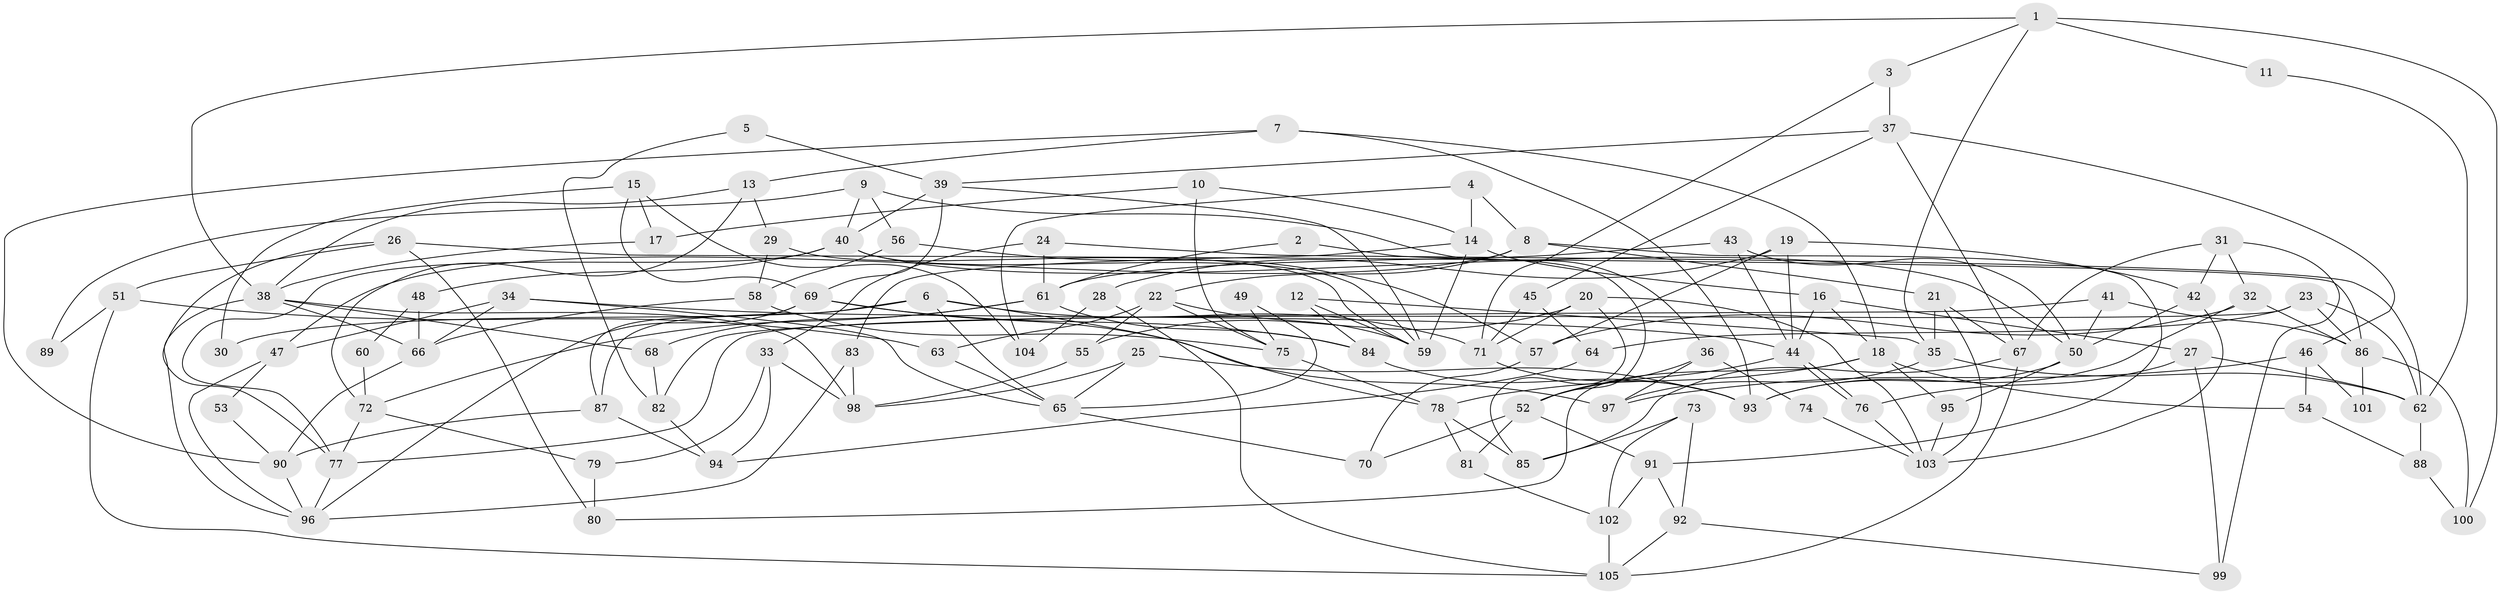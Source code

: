 // Generated by graph-tools (version 1.1) at 2025/15/03/09/25 04:15:04]
// undirected, 105 vertices, 210 edges
graph export_dot {
graph [start="1"]
  node [color=gray90,style=filled];
  1;
  2;
  3;
  4;
  5;
  6;
  7;
  8;
  9;
  10;
  11;
  12;
  13;
  14;
  15;
  16;
  17;
  18;
  19;
  20;
  21;
  22;
  23;
  24;
  25;
  26;
  27;
  28;
  29;
  30;
  31;
  32;
  33;
  34;
  35;
  36;
  37;
  38;
  39;
  40;
  41;
  42;
  43;
  44;
  45;
  46;
  47;
  48;
  49;
  50;
  51;
  52;
  53;
  54;
  55;
  56;
  57;
  58;
  59;
  60;
  61;
  62;
  63;
  64;
  65;
  66;
  67;
  68;
  69;
  70;
  71;
  72;
  73;
  74;
  75;
  76;
  77;
  78;
  79;
  80;
  81;
  82;
  83;
  84;
  85;
  86;
  87;
  88;
  89;
  90;
  91;
  92;
  93;
  94;
  95;
  96;
  97;
  98;
  99;
  100;
  101;
  102;
  103;
  104;
  105;
  1 -- 38;
  1 -- 100;
  1 -- 3;
  1 -- 11;
  1 -- 35;
  2 -- 61;
  2 -- 52;
  3 -- 71;
  3 -- 37;
  4 -- 14;
  4 -- 8;
  4 -- 104;
  5 -- 82;
  5 -- 39;
  6 -- 65;
  6 -- 78;
  6 -- 30;
  6 -- 71;
  6 -- 87;
  7 -- 93;
  7 -- 90;
  7 -- 13;
  7 -- 18;
  8 -- 47;
  8 -- 21;
  8 -- 22;
  8 -- 91;
  9 -- 40;
  9 -- 36;
  9 -- 56;
  9 -- 89;
  10 -- 75;
  10 -- 14;
  10 -- 17;
  11 -- 62;
  12 -- 59;
  12 -- 35;
  12 -- 84;
  13 -- 72;
  13 -- 29;
  13 -- 38;
  14 -- 59;
  14 -- 16;
  14 -- 83;
  15 -- 17;
  15 -- 69;
  15 -- 30;
  15 -- 104;
  16 -- 27;
  16 -- 44;
  16 -- 18;
  17 -- 38;
  18 -- 54;
  18 -- 78;
  18 -- 80;
  18 -- 95;
  19 -- 28;
  19 -- 44;
  19 -- 42;
  19 -- 57;
  20 -- 103;
  20 -- 71;
  20 -- 55;
  20 -- 85;
  21 -- 67;
  21 -- 103;
  21 -- 35;
  22 -- 55;
  22 -- 59;
  22 -- 63;
  22 -- 75;
  23 -- 64;
  23 -- 86;
  23 -- 62;
  23 -- 77;
  24 -- 62;
  24 -- 61;
  24 -- 33;
  25 -- 93;
  25 -- 98;
  25 -- 65;
  26 -- 77;
  26 -- 51;
  26 -- 80;
  26 -- 86;
  27 -- 99;
  27 -- 62;
  27 -- 76;
  28 -- 104;
  28 -- 105;
  29 -- 59;
  29 -- 58;
  31 -- 67;
  31 -- 42;
  31 -- 32;
  31 -- 99;
  32 -- 57;
  32 -- 86;
  32 -- 93;
  33 -- 98;
  33 -- 79;
  33 -- 94;
  34 -- 66;
  34 -- 44;
  34 -- 47;
  34 -- 65;
  35 -- 62;
  35 -- 97;
  36 -- 97;
  36 -- 52;
  36 -- 74;
  37 -- 39;
  37 -- 45;
  37 -- 46;
  37 -- 67;
  38 -- 96;
  38 -- 66;
  38 -- 68;
  38 -- 98;
  39 -- 40;
  39 -- 59;
  39 -- 69;
  40 -- 77;
  40 -- 50;
  40 -- 48;
  40 -- 59;
  41 -- 86;
  41 -- 82;
  41 -- 50;
  42 -- 50;
  42 -- 103;
  43 -- 50;
  43 -- 61;
  43 -- 44;
  44 -- 76;
  44 -- 76;
  44 -- 52;
  45 -- 71;
  45 -- 64;
  46 -- 97;
  46 -- 54;
  46 -- 101;
  47 -- 96;
  47 -- 53;
  48 -- 66;
  48 -- 60;
  49 -- 65;
  49 -- 75;
  50 -- 95;
  50 -- 93;
  51 -- 63;
  51 -- 105;
  51 -- 89;
  52 -- 91;
  52 -- 70;
  52 -- 81;
  53 -- 90;
  54 -- 88;
  55 -- 98;
  56 -- 57;
  56 -- 58;
  57 -- 70;
  58 -- 66;
  58 -- 75;
  60 -- 72;
  61 -- 72;
  61 -- 84;
  61 -- 68;
  62 -- 88;
  63 -- 65;
  64 -- 94;
  65 -- 70;
  66 -- 90;
  67 -- 85;
  67 -- 105;
  68 -- 82;
  69 -- 84;
  69 -- 87;
  69 -- 96;
  69 -- 97;
  71 -- 93;
  72 -- 79;
  72 -- 77;
  73 -- 85;
  73 -- 102;
  73 -- 92;
  74 -- 103;
  75 -- 78;
  76 -- 103;
  77 -- 96;
  78 -- 81;
  78 -- 85;
  79 -- 80;
  81 -- 102;
  82 -- 94;
  83 -- 96;
  83 -- 98;
  84 -- 93;
  86 -- 100;
  86 -- 101;
  87 -- 90;
  87 -- 94;
  88 -- 100;
  90 -- 96;
  91 -- 92;
  91 -- 102;
  92 -- 105;
  92 -- 99;
  95 -- 103;
  102 -- 105;
}
